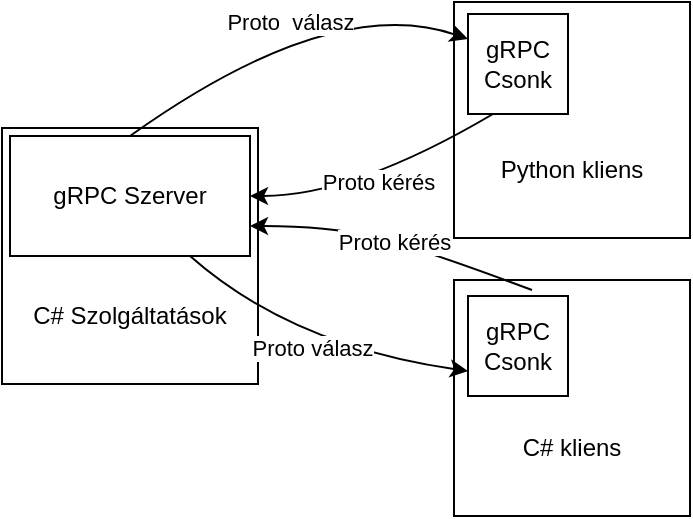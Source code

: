 <mxfile version="13.0.7" type="device"><diagram name="Page-1" id="5f0bae14-7c28-e335-631c-24af17079c00"><mxGraphModel dx="1006" dy="525" grid="0" gridSize="10" guides="1" tooltips="1" connect="1" arrows="1" fold="1" page="1" pageScale="1" pageWidth="413" pageHeight="291" background="#ffffff" math="0" shadow="0"><root><mxCell id="0"/><mxCell id="1" parent="0"/><mxCell id="7aksrBqJzmZEc6rdjjmA-6" value="Python kliens" style="whiteSpace=wrap;html=1;aspect=fixed;spacingTop=50;" vertex="1" parent="1"><mxGeometry x="262" y="19" width="118" height="118" as="geometry"/></mxCell><mxCell id="7aksrBqJzmZEc6rdjjmA-7" value="C# kliens" style="whiteSpace=wrap;html=1;aspect=fixed;spacingTop=50;" vertex="1" parent="1"><mxGeometry x="262" y="158" width="118" height="118" as="geometry"/></mxCell><mxCell id="7aksrBqJzmZEc6rdjjmA-8" value="C# Szolgáltatások" style="whiteSpace=wrap;html=1;aspect=fixed;spacingTop=60;" vertex="1" parent="1"><mxGeometry x="36" y="82" width="128" height="128" as="geometry"/></mxCell><mxCell id="7aksrBqJzmZEc6rdjjmA-10" value="gRPC Szerver" style="rounded=0;whiteSpace=wrap;html=1;" vertex="1" parent="1"><mxGeometry x="40" y="86" width="120" height="60" as="geometry"/></mxCell><mxCell id="7aksrBqJzmZEc6rdjjmA-12" value="gRPC&lt;br&gt;Csonk" style="whiteSpace=wrap;html=1;aspect=fixed;" vertex="1" parent="1"><mxGeometry x="269" y="25" width="50" height="50" as="geometry"/></mxCell><mxCell id="7aksrBqJzmZEc6rdjjmA-13" value="gRPC&lt;br&gt;Csonk" style="whiteSpace=wrap;html=1;aspect=fixed;" vertex="1" parent="1"><mxGeometry x="269" y="166" width="50" height="50" as="geometry"/></mxCell><mxCell id="7aksrBqJzmZEc6rdjjmA-14" value="Proto&amp;nbsp; válasz" style="curved=1;endArrow=classic;html=1;exitX=0.5;exitY=0;exitDx=0;exitDy=0;entryX=0;entryY=0.25;entryDx=0;entryDy=0;" edge="1" parent="1" source="7aksrBqJzmZEc6rdjjmA-10" target="7aksrBqJzmZEc6rdjjmA-12"><mxGeometry width="50" height="50" relative="1" as="geometry"><mxPoint x="188" y="79" as="sourcePoint"/><mxPoint x="238" y="29" as="targetPoint"/><Array as="points"><mxPoint x="201" y="14"/></Array></mxGeometry></mxCell><mxCell id="7aksrBqJzmZEc6rdjjmA-15" value="Proto válasz" style="curved=1;endArrow=classic;html=1;exitX=0.75;exitY=1;exitDx=0;exitDy=0;entryX=0;entryY=0.75;entryDx=0;entryDy=0;" edge="1" parent="1" source="7aksrBqJzmZEc6rdjjmA-10" target="7aksrBqJzmZEc6rdjjmA-13"><mxGeometry width="50" height="50" relative="1" as="geometry"><mxPoint x="146" y="278" as="sourcePoint"/><mxPoint x="196" y="228" as="targetPoint"/><Array as="points"><mxPoint x="181" y="191"/></Array></mxGeometry></mxCell><mxCell id="7aksrBqJzmZEc6rdjjmA-16" value="Proto kérés" style="curved=1;endArrow=classic;html=1;exitX=0.64;exitY=-0.06;exitDx=0;exitDy=0;exitPerimeter=0;entryX=1;entryY=0.75;entryDx=0;entryDy=0;" edge="1" parent="1" source="7aksrBqJzmZEc6rdjjmA-13" target="7aksrBqJzmZEc6rdjjmA-10"><mxGeometry width="50" height="50" relative="1" as="geometry"><mxPoint x="166" y="271" as="sourcePoint"/><mxPoint x="216" y="221" as="targetPoint"/><Array as="points"><mxPoint x="245" y="142"/><mxPoint x="199" y="131"/></Array></mxGeometry></mxCell><mxCell id="7aksrBqJzmZEc6rdjjmA-17" value="Proto kérés&lt;br&gt;" style="curved=1;endArrow=classic;html=1;exitX=0.25;exitY=1;exitDx=0;exitDy=0;entryX=1;entryY=0.5;entryDx=0;entryDy=0;" edge="1" parent="1" source="7aksrBqJzmZEc6rdjjmA-12" target="7aksrBqJzmZEc6rdjjmA-10"><mxGeometry width="50" height="50" relative="1" as="geometry"><mxPoint x="168" y="290" as="sourcePoint"/><mxPoint x="218" y="240" as="targetPoint"/><Array as="points"><mxPoint x="212" y="116"/></Array></mxGeometry></mxCell></root></mxGraphModel></diagram></mxfile>